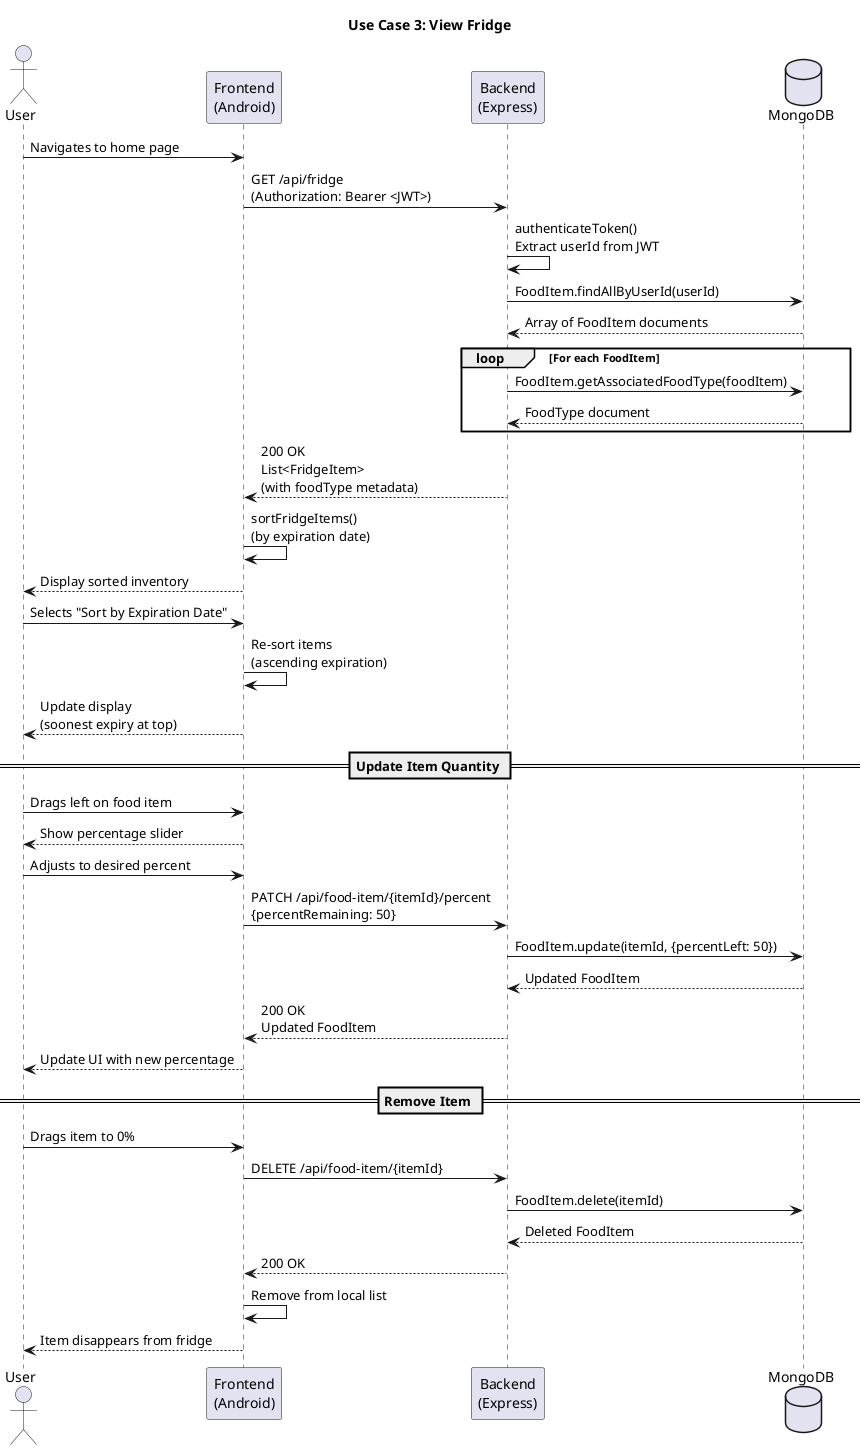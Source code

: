 @startuml
title Use Case 3: View Fridge

actor User
participant "Frontend\n(Android)" as Frontend
participant "Backend\n(Express)" as Backend
database "MongoDB" as DB

User -> Frontend: Navigates to home page
Frontend -> Backend: GET /api/fridge\n(Authorization: Bearer <JWT>)

Backend -> Backend: authenticateToken()\nExtract userId from JWT

Backend -> DB: FoodItem.findAllByUserId(userId)
DB --> Backend: Array of FoodItem documents

loop For each FoodItem
    Backend -> DB: FoodItem.getAssociatedFoodType(foodItem)
    DB --> Backend: FoodType document
end

Backend --> Frontend: 200 OK\nList<FridgeItem>\n(with foodType metadata)

Frontend -> Frontend: sortFridgeItems()\n(by expiration date)
Frontend --> User: Display sorted inventory

User -> Frontend: Selects "Sort by Expiration Date"
Frontend -> Frontend: Re-sort items\n(ascending expiration)
Frontend --> User: Update display\n(soonest expiry at top)

== Update Item Quantity ==
User -> Frontend: Drags left on food item
Frontend --> User: Show percentage slider
User -> Frontend: Adjusts to desired percent
Frontend -> Backend: PATCH /api/food-item/{itemId}/percent\n{percentRemaining: 50}

Backend -> DB: FoodItem.update(itemId, {percentLeft: 50})
DB --> Backend: Updated FoodItem

Backend --> Frontend: 200 OK\nUpdated FoodItem
Frontend --> User: Update UI with new percentage

== Remove Item ==
User -> Frontend: Drags item to 0%
Frontend -> Backend: DELETE /api/food-item/{itemId}

Backend -> DB: FoodItem.delete(itemId)
DB --> Backend: Deleted FoodItem

Backend --> Frontend: 200 OK
Frontend -> Frontend: Remove from local list
Frontend --> User: Item disappears from fridge

@enduml
